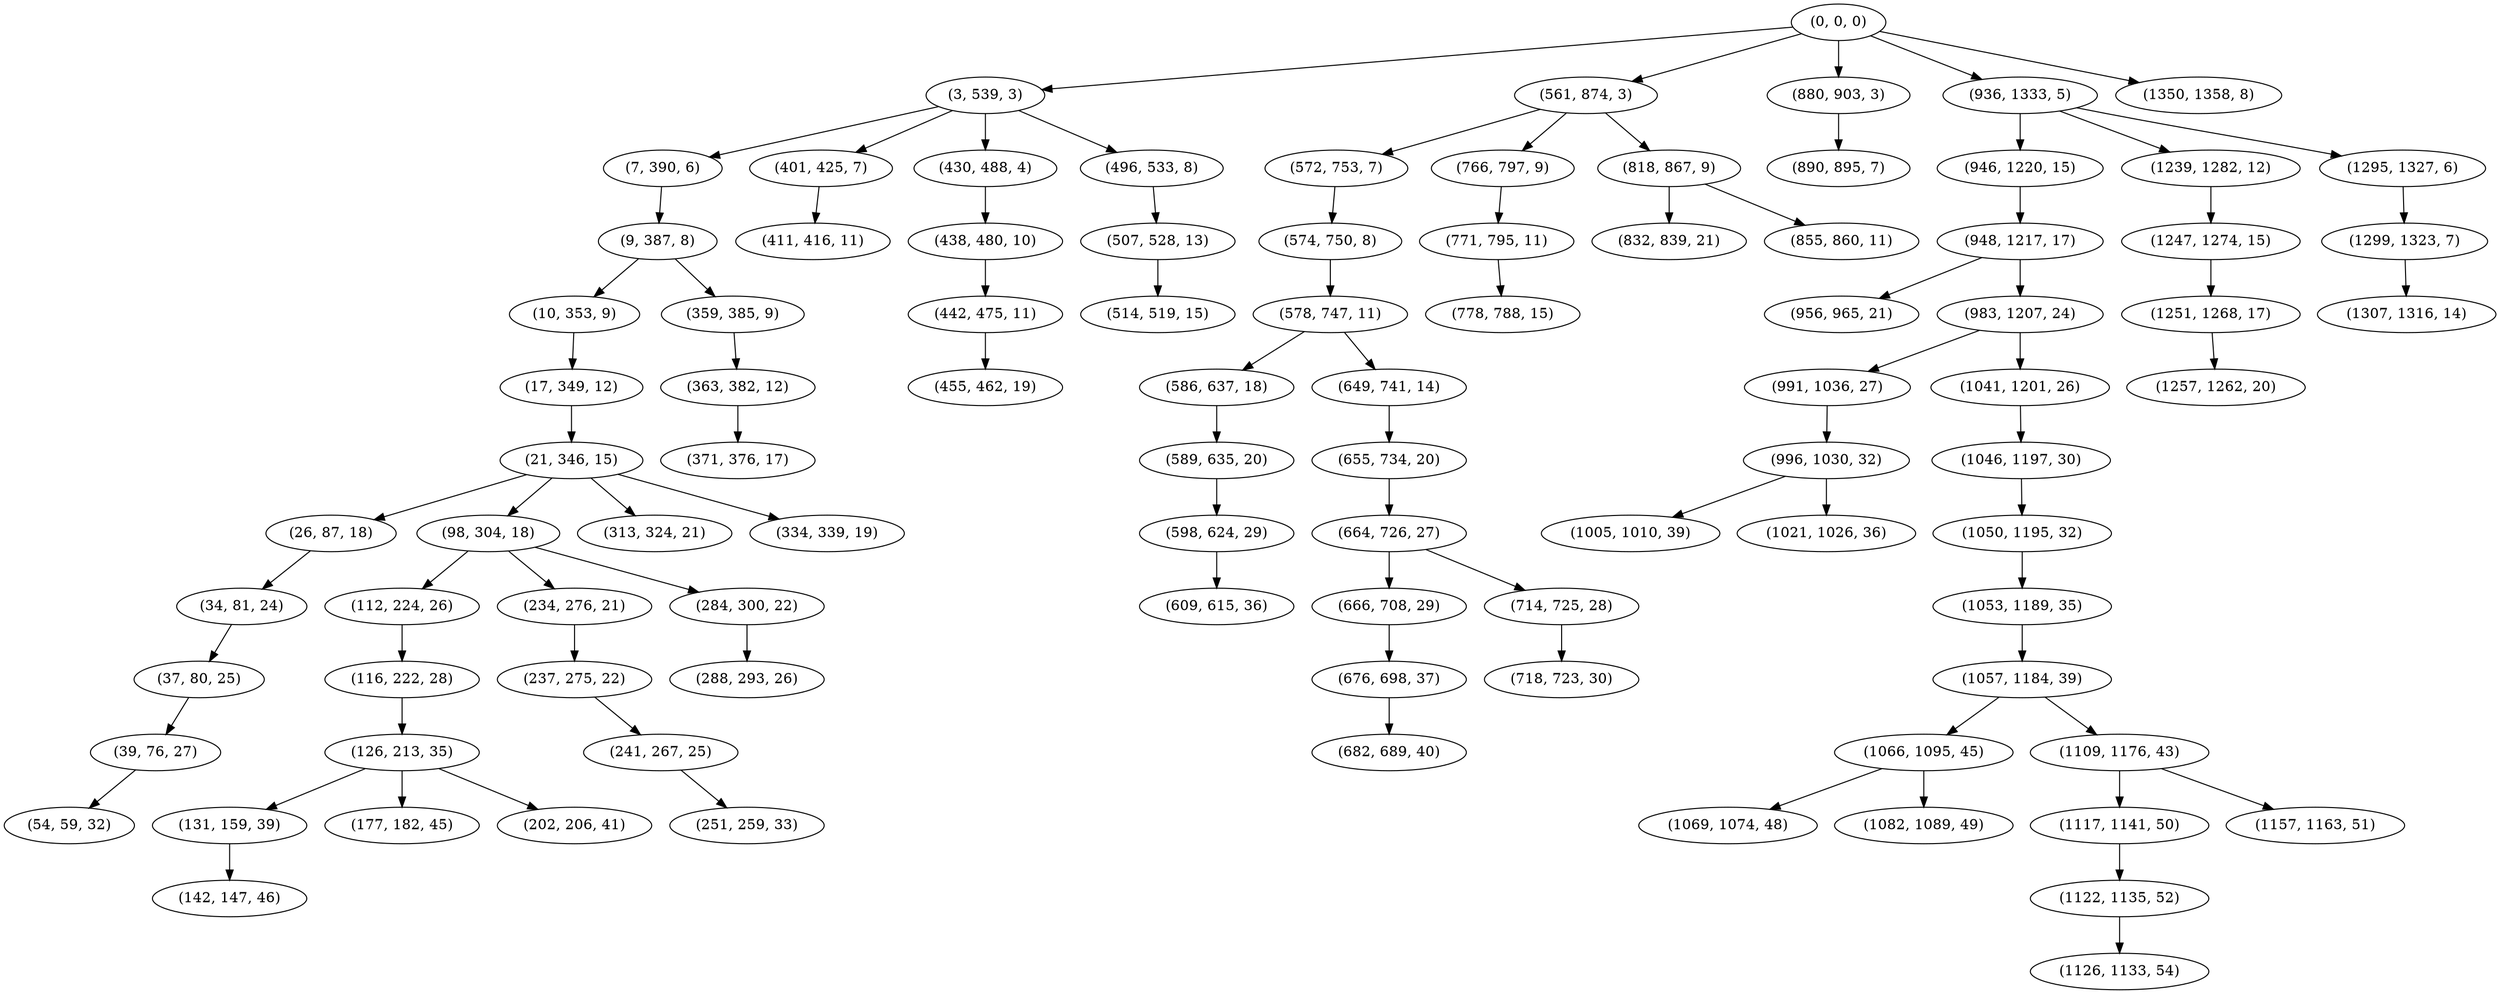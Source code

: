 digraph tree {
    "(0, 0, 0)";
    "(3, 539, 3)";
    "(7, 390, 6)";
    "(9, 387, 8)";
    "(10, 353, 9)";
    "(17, 349, 12)";
    "(21, 346, 15)";
    "(26, 87, 18)";
    "(34, 81, 24)";
    "(37, 80, 25)";
    "(39, 76, 27)";
    "(54, 59, 32)";
    "(98, 304, 18)";
    "(112, 224, 26)";
    "(116, 222, 28)";
    "(126, 213, 35)";
    "(131, 159, 39)";
    "(142, 147, 46)";
    "(177, 182, 45)";
    "(202, 206, 41)";
    "(234, 276, 21)";
    "(237, 275, 22)";
    "(241, 267, 25)";
    "(251, 259, 33)";
    "(284, 300, 22)";
    "(288, 293, 26)";
    "(313, 324, 21)";
    "(334, 339, 19)";
    "(359, 385, 9)";
    "(363, 382, 12)";
    "(371, 376, 17)";
    "(401, 425, 7)";
    "(411, 416, 11)";
    "(430, 488, 4)";
    "(438, 480, 10)";
    "(442, 475, 11)";
    "(455, 462, 19)";
    "(496, 533, 8)";
    "(507, 528, 13)";
    "(514, 519, 15)";
    "(561, 874, 3)";
    "(572, 753, 7)";
    "(574, 750, 8)";
    "(578, 747, 11)";
    "(586, 637, 18)";
    "(589, 635, 20)";
    "(598, 624, 29)";
    "(609, 615, 36)";
    "(649, 741, 14)";
    "(655, 734, 20)";
    "(664, 726, 27)";
    "(666, 708, 29)";
    "(676, 698, 37)";
    "(682, 689, 40)";
    "(714, 725, 28)";
    "(718, 723, 30)";
    "(766, 797, 9)";
    "(771, 795, 11)";
    "(778, 788, 15)";
    "(818, 867, 9)";
    "(832, 839, 21)";
    "(855, 860, 11)";
    "(880, 903, 3)";
    "(890, 895, 7)";
    "(936, 1333, 5)";
    "(946, 1220, 15)";
    "(948, 1217, 17)";
    "(956, 965, 21)";
    "(983, 1207, 24)";
    "(991, 1036, 27)";
    "(996, 1030, 32)";
    "(1005, 1010, 39)";
    "(1021, 1026, 36)";
    "(1041, 1201, 26)";
    "(1046, 1197, 30)";
    "(1050, 1195, 32)";
    "(1053, 1189, 35)";
    "(1057, 1184, 39)";
    "(1066, 1095, 45)";
    "(1069, 1074, 48)";
    "(1082, 1089, 49)";
    "(1109, 1176, 43)";
    "(1117, 1141, 50)";
    "(1122, 1135, 52)";
    "(1126, 1133, 54)";
    "(1157, 1163, 51)";
    "(1239, 1282, 12)";
    "(1247, 1274, 15)";
    "(1251, 1268, 17)";
    "(1257, 1262, 20)";
    "(1295, 1327, 6)";
    "(1299, 1323, 7)";
    "(1307, 1316, 14)";
    "(1350, 1358, 8)";
    "(0, 0, 0)" -> "(3, 539, 3)";
    "(0, 0, 0)" -> "(561, 874, 3)";
    "(0, 0, 0)" -> "(880, 903, 3)";
    "(0, 0, 0)" -> "(936, 1333, 5)";
    "(0, 0, 0)" -> "(1350, 1358, 8)";
    "(3, 539, 3)" -> "(7, 390, 6)";
    "(3, 539, 3)" -> "(401, 425, 7)";
    "(3, 539, 3)" -> "(430, 488, 4)";
    "(3, 539, 3)" -> "(496, 533, 8)";
    "(7, 390, 6)" -> "(9, 387, 8)";
    "(9, 387, 8)" -> "(10, 353, 9)";
    "(9, 387, 8)" -> "(359, 385, 9)";
    "(10, 353, 9)" -> "(17, 349, 12)";
    "(17, 349, 12)" -> "(21, 346, 15)";
    "(21, 346, 15)" -> "(26, 87, 18)";
    "(21, 346, 15)" -> "(98, 304, 18)";
    "(21, 346, 15)" -> "(313, 324, 21)";
    "(21, 346, 15)" -> "(334, 339, 19)";
    "(26, 87, 18)" -> "(34, 81, 24)";
    "(34, 81, 24)" -> "(37, 80, 25)";
    "(37, 80, 25)" -> "(39, 76, 27)";
    "(39, 76, 27)" -> "(54, 59, 32)";
    "(98, 304, 18)" -> "(112, 224, 26)";
    "(98, 304, 18)" -> "(234, 276, 21)";
    "(98, 304, 18)" -> "(284, 300, 22)";
    "(112, 224, 26)" -> "(116, 222, 28)";
    "(116, 222, 28)" -> "(126, 213, 35)";
    "(126, 213, 35)" -> "(131, 159, 39)";
    "(126, 213, 35)" -> "(177, 182, 45)";
    "(126, 213, 35)" -> "(202, 206, 41)";
    "(131, 159, 39)" -> "(142, 147, 46)";
    "(234, 276, 21)" -> "(237, 275, 22)";
    "(237, 275, 22)" -> "(241, 267, 25)";
    "(241, 267, 25)" -> "(251, 259, 33)";
    "(284, 300, 22)" -> "(288, 293, 26)";
    "(359, 385, 9)" -> "(363, 382, 12)";
    "(363, 382, 12)" -> "(371, 376, 17)";
    "(401, 425, 7)" -> "(411, 416, 11)";
    "(430, 488, 4)" -> "(438, 480, 10)";
    "(438, 480, 10)" -> "(442, 475, 11)";
    "(442, 475, 11)" -> "(455, 462, 19)";
    "(496, 533, 8)" -> "(507, 528, 13)";
    "(507, 528, 13)" -> "(514, 519, 15)";
    "(561, 874, 3)" -> "(572, 753, 7)";
    "(561, 874, 3)" -> "(766, 797, 9)";
    "(561, 874, 3)" -> "(818, 867, 9)";
    "(572, 753, 7)" -> "(574, 750, 8)";
    "(574, 750, 8)" -> "(578, 747, 11)";
    "(578, 747, 11)" -> "(586, 637, 18)";
    "(578, 747, 11)" -> "(649, 741, 14)";
    "(586, 637, 18)" -> "(589, 635, 20)";
    "(589, 635, 20)" -> "(598, 624, 29)";
    "(598, 624, 29)" -> "(609, 615, 36)";
    "(649, 741, 14)" -> "(655, 734, 20)";
    "(655, 734, 20)" -> "(664, 726, 27)";
    "(664, 726, 27)" -> "(666, 708, 29)";
    "(664, 726, 27)" -> "(714, 725, 28)";
    "(666, 708, 29)" -> "(676, 698, 37)";
    "(676, 698, 37)" -> "(682, 689, 40)";
    "(714, 725, 28)" -> "(718, 723, 30)";
    "(766, 797, 9)" -> "(771, 795, 11)";
    "(771, 795, 11)" -> "(778, 788, 15)";
    "(818, 867, 9)" -> "(832, 839, 21)";
    "(818, 867, 9)" -> "(855, 860, 11)";
    "(880, 903, 3)" -> "(890, 895, 7)";
    "(936, 1333, 5)" -> "(946, 1220, 15)";
    "(936, 1333, 5)" -> "(1239, 1282, 12)";
    "(936, 1333, 5)" -> "(1295, 1327, 6)";
    "(946, 1220, 15)" -> "(948, 1217, 17)";
    "(948, 1217, 17)" -> "(956, 965, 21)";
    "(948, 1217, 17)" -> "(983, 1207, 24)";
    "(983, 1207, 24)" -> "(991, 1036, 27)";
    "(983, 1207, 24)" -> "(1041, 1201, 26)";
    "(991, 1036, 27)" -> "(996, 1030, 32)";
    "(996, 1030, 32)" -> "(1005, 1010, 39)";
    "(996, 1030, 32)" -> "(1021, 1026, 36)";
    "(1041, 1201, 26)" -> "(1046, 1197, 30)";
    "(1046, 1197, 30)" -> "(1050, 1195, 32)";
    "(1050, 1195, 32)" -> "(1053, 1189, 35)";
    "(1053, 1189, 35)" -> "(1057, 1184, 39)";
    "(1057, 1184, 39)" -> "(1066, 1095, 45)";
    "(1057, 1184, 39)" -> "(1109, 1176, 43)";
    "(1066, 1095, 45)" -> "(1069, 1074, 48)";
    "(1066, 1095, 45)" -> "(1082, 1089, 49)";
    "(1109, 1176, 43)" -> "(1117, 1141, 50)";
    "(1109, 1176, 43)" -> "(1157, 1163, 51)";
    "(1117, 1141, 50)" -> "(1122, 1135, 52)";
    "(1122, 1135, 52)" -> "(1126, 1133, 54)";
    "(1239, 1282, 12)" -> "(1247, 1274, 15)";
    "(1247, 1274, 15)" -> "(1251, 1268, 17)";
    "(1251, 1268, 17)" -> "(1257, 1262, 20)";
    "(1295, 1327, 6)" -> "(1299, 1323, 7)";
    "(1299, 1323, 7)" -> "(1307, 1316, 14)";
}
